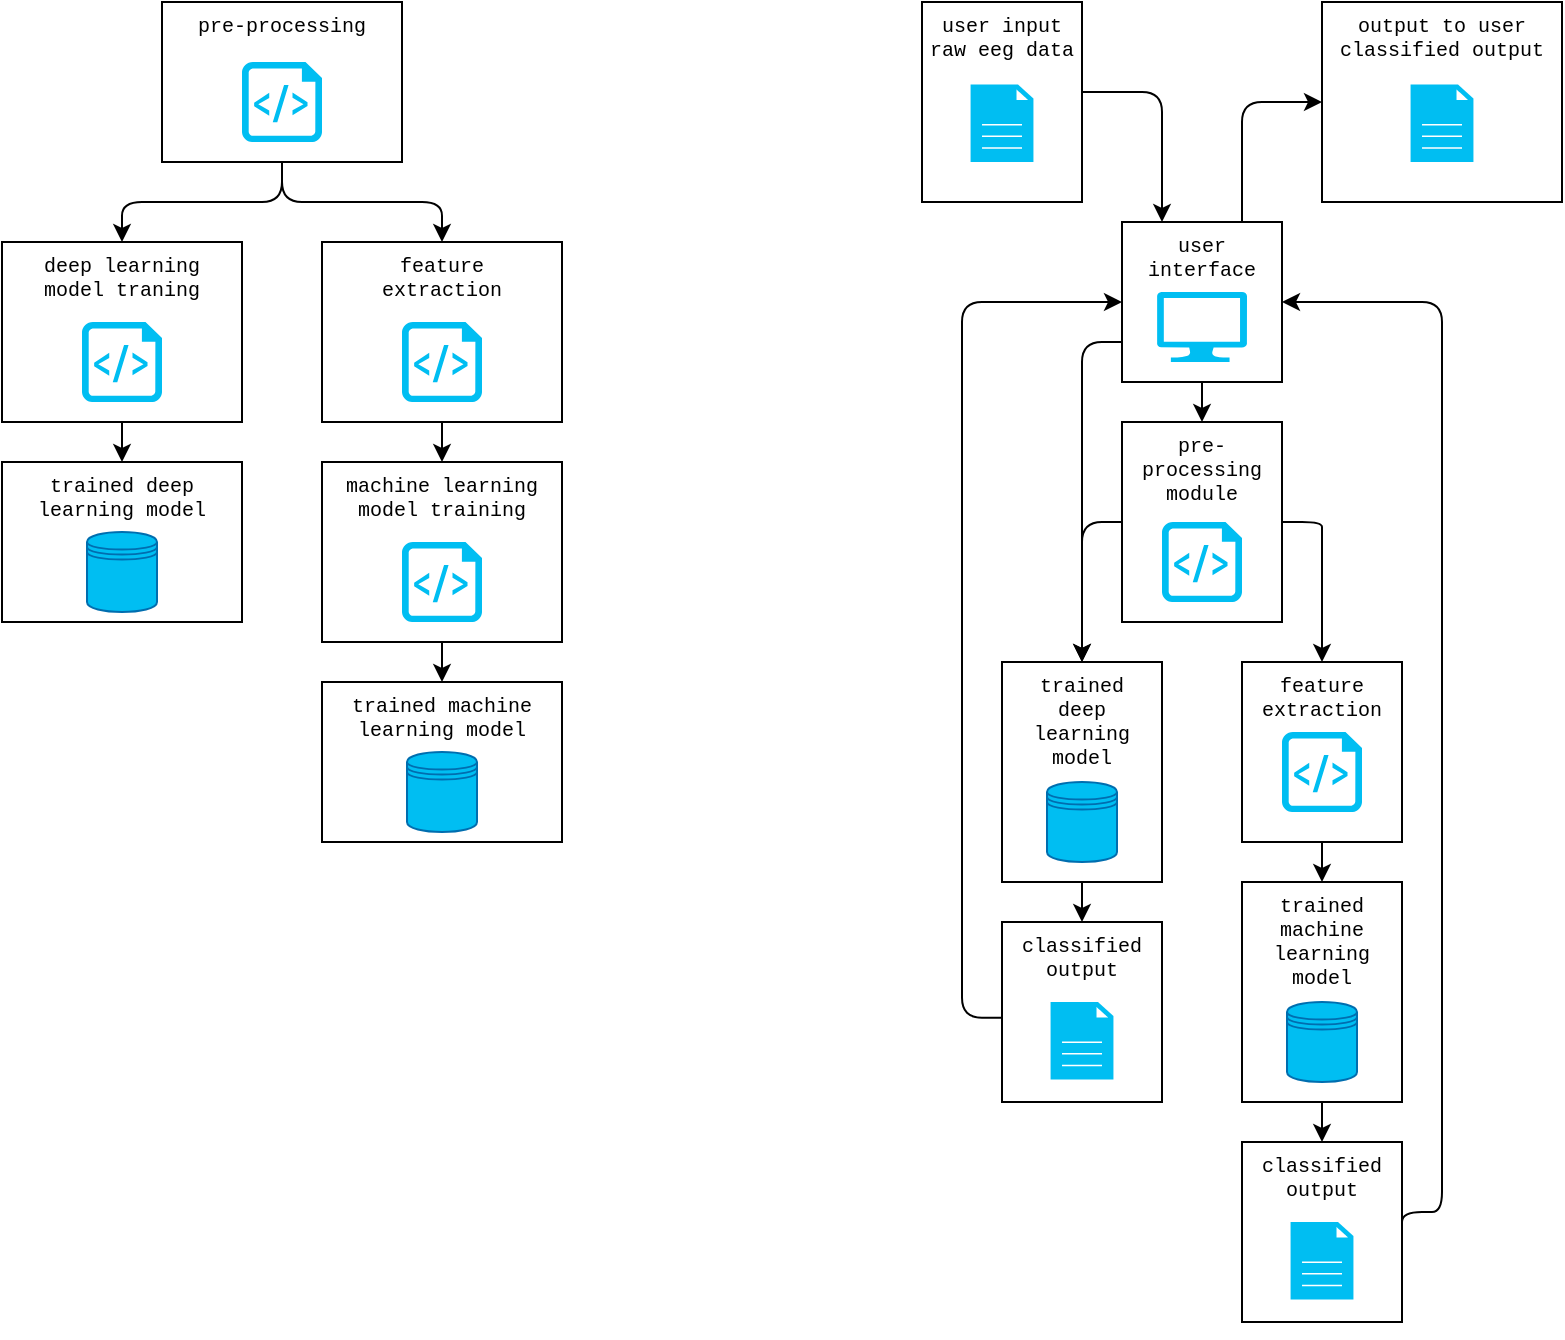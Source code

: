 <mxfile>
    <diagram id="NdFeqJon0fXyT9kzmWZc" name="Page-1">
        <mxGraphModel dx="426" dy="636" grid="1" gridSize="10" guides="1" tooltips="1" connect="1" arrows="1" fold="1" page="1" pageScale="1" pageWidth="850" pageHeight="1100" math="0" shadow="0">
            <root>
                <mxCell id="0"/>
                <mxCell id="1" parent="0"/>
                <mxCell id="81" value="&lt;span style=&quot;text-align: left;&quot;&gt;output to user&lt;/span&gt;&lt;br style=&quot;text-align: left;&quot;&gt;&lt;span style=&quot;text-align: left;&quot;&gt;classified output&lt;/span&gt;" style="whiteSpace=wrap;html=1;fontSize=10;fontFamily=Courier New;align=center;horizontal=1;verticalAlign=top;" parent="1" vertex="1">
                    <mxGeometry x="700" y="40" width="120" height="100" as="geometry"/>
                </mxCell>
                <mxCell id="16" style="edgeStyle=orthogonalEdgeStyle;html=1;fontFamily=Courier New;fontSize=10;" parent="1" source="4" target="13" edge="1">
                    <mxGeometry relative="1" as="geometry"/>
                </mxCell>
                <mxCell id="4" value="deep learning&lt;br&gt;model traning" style="whiteSpace=wrap;html=1;fontSize=10;fontFamily=Courier New;verticalAlign=top;align=center;" parent="1" vertex="1">
                    <mxGeometry x="40" y="160" width="120" height="90" as="geometry"/>
                </mxCell>
                <mxCell id="15" style="edgeStyle=orthogonalEdgeStyle;html=1;fontFamily=Courier New;fontSize=10;" parent="1" source="5" target="14" edge="1">
                    <mxGeometry relative="1" as="geometry"/>
                </mxCell>
                <mxCell id="5" value="machine learning&lt;br&gt;model training" style="whiteSpace=wrap;html=1;fontSize=10;fontFamily=Courier New;verticalAlign=top;align=center;" parent="1" vertex="1">
                    <mxGeometry x="200" y="270" width="120" height="90" as="geometry"/>
                </mxCell>
                <mxCell id="12" style="edgeStyle=orthogonalEdgeStyle;html=1;fontFamily=Courier New;fontSize=10;" parent="1" source="6" target="5" edge="1">
                    <mxGeometry relative="1" as="geometry"/>
                </mxCell>
                <mxCell id="6" value="feature&lt;br&gt;extraction" style="whiteSpace=wrap;html=1;fontSize=10;fontFamily=Courier New;verticalAlign=top;align=center;" parent="1" vertex="1">
                    <mxGeometry x="200" y="160" width="120" height="90" as="geometry"/>
                </mxCell>
                <mxCell id="46" style="edgeStyle=orthogonalEdgeStyle;html=1;fontFamily=Courier New;fontSize=10;exitX=0.75;exitY=0;exitDx=0;exitDy=0;align=center;verticalAlign=top;entryX=0;entryY=0.5;entryDx=0;entryDy=0;" parent="1" source="7" target="81" edge="1">
                    <mxGeometry relative="1" as="geometry">
                        <mxPoint x="650" y="50" as="targetPoint"/>
                        <Array as="points">
                            <mxPoint x="660" y="90"/>
                        </Array>
                    </mxGeometry>
                </mxCell>
                <mxCell id="54" style="edgeStyle=orthogonalEdgeStyle;html=1;fontFamily=Courier New;fontSize=10;entryX=0.25;entryY=0;entryDx=0;entryDy=0;align=center;verticalAlign=top;" parent="1" source="83" target="7" edge="1">
                    <mxGeometry relative="1" as="geometry">
                        <mxPoint x="600" y="85" as="sourcePoint"/>
                        <mxPoint x="620" y="108" as="targetPoint"/>
                        <Array as="points">
                            <mxPoint x="620" y="85"/>
                        </Array>
                    </mxGeometry>
                </mxCell>
                <mxCell id="57" style="edgeStyle=orthogonalEdgeStyle;html=1;fontFamily=Courier New;fontSize=10;exitX=0.5;exitY=1;exitDx=0;exitDy=0;align=center;verticalAlign=top;" parent="1" source="7" target="18" edge="1">
                    <mxGeometry relative="1" as="geometry"/>
                </mxCell>
                <mxCell id="61" style="edgeStyle=orthogonalEdgeStyle;html=1;exitX=0;exitY=0.75;exitDx=0;exitDy=0;fontFamily=Courier New;fontSize=10;entryX=0.5;entryY=0;entryDx=0;entryDy=0;align=center;verticalAlign=top;" parent="1" source="7" target="17" edge="1">
                    <mxGeometry relative="1" as="geometry">
                        <mxPoint x="590" y="350" as="targetPoint"/>
                        <Array as="points">
                            <mxPoint x="580" y="210"/>
                        </Array>
                    </mxGeometry>
                </mxCell>
                <mxCell id="7" value="user&lt;br&gt;interface" style="whiteSpace=wrap;html=1;fontSize=10;fontFamily=Courier New;align=center;verticalAlign=top;" parent="1" vertex="1">
                    <mxGeometry x="600" y="150" width="80" height="80" as="geometry"/>
                </mxCell>
                <mxCell id="10" style="edgeStyle=orthogonalEdgeStyle;html=1;entryX=0.5;entryY=0;entryDx=0;entryDy=0;fontFamily=Courier New;fontSize=10;" parent="1" source="8" target="6" edge="1">
                    <mxGeometry relative="1" as="geometry"/>
                </mxCell>
                <mxCell id="11" style="edgeStyle=orthogonalEdgeStyle;html=1;fontFamily=Courier New;fontSize=10;" parent="1" source="8" target="4" edge="1">
                    <mxGeometry relative="1" as="geometry"/>
                </mxCell>
                <mxCell id="8" value="pre-processing" style="whiteSpace=wrap;html=1;fontSize=10;fontFamily=Courier New;verticalAlign=top;align=center;" parent="1" vertex="1">
                    <mxGeometry x="120" y="40" width="120" height="80" as="geometry"/>
                </mxCell>
                <mxCell id="13" value="trained deep&lt;br&gt;learning model" style="whiteSpace=wrap;html=1;fontSize=10;fontFamily=Courier New;verticalAlign=top;align=center;" parent="1" vertex="1">
                    <mxGeometry x="40" y="270" width="120" height="80" as="geometry"/>
                </mxCell>
                <mxCell id="14" value="trained machine&lt;br&gt;learning model" style="whiteSpace=wrap;html=1;fontSize=10;fontFamily=Courier New;verticalAlign=top;align=center;" parent="1" vertex="1">
                    <mxGeometry x="200" y="380" width="120" height="80" as="geometry"/>
                </mxCell>
                <mxCell id="59" style="edgeStyle=orthogonalEdgeStyle;html=1;fontFamily=Courier New;fontSize=10;align=center;verticalAlign=top;entryX=0.5;entryY=0;entryDx=0;entryDy=0;" parent="1" source="17" target="89" edge="1">
                    <mxGeometry relative="1" as="geometry">
                        <mxPoint x="580" y="510" as="targetPoint"/>
                    </mxGeometry>
                </mxCell>
                <mxCell id="17" value="trained&lt;br&gt;deep&lt;br&gt;learning&lt;br&gt;model" style="whiteSpace=wrap;html=1;fontSize=10;fontFamily=Courier New;verticalAlign=top;align=center;" parent="1" vertex="1">
                    <mxGeometry x="540" y="370" width="80" height="110" as="geometry"/>
                </mxCell>
                <mxCell id="26" value="" style="edgeStyle=orthogonalEdgeStyle;html=1;fontFamily=Courier New;fontSize=10;entryX=0.5;entryY=0;entryDx=0;entryDy=0;align=center;verticalAlign=top;exitX=1;exitY=0.5;exitDx=0;exitDy=0;" parent="1" source="18" target="92" edge="1">
                    <mxGeometry relative="1" as="geometry">
                        <mxPoint x="700" y="370" as="targetPoint"/>
                        <Array as="points">
                            <mxPoint x="700" y="300"/>
                            <mxPoint x="700" y="305"/>
                        </Array>
                    </mxGeometry>
                </mxCell>
                <mxCell id="58" style="edgeStyle=orthogonalEdgeStyle;html=1;entryX=0.5;entryY=0;entryDx=0;entryDy=0;fontFamily=Courier New;fontSize=10;exitX=0;exitY=0.5;exitDx=0;exitDy=0;align=center;verticalAlign=top;" parent="1" source="18" target="17" edge="1">
                    <mxGeometry relative="1" as="geometry"/>
                </mxCell>
                <mxCell id="18" value="pre-processing&lt;br&gt;module" style="whiteSpace=wrap;html=1;fontSize=10;fontFamily=Courier New;align=center;verticalAlign=top;" parent="1" vertex="1">
                    <mxGeometry x="600" y="250" width="80" height="100" as="geometry"/>
                </mxCell>
                <mxCell id="49" value="" style="group;align=center;verticalAlign=top;" parent="1" vertex="1" connectable="0">
                    <mxGeometry x="660" y="610" width="80" height="90" as="geometry"/>
                </mxCell>
                <mxCell id="47" value="classified&lt;br&gt;output" style="whiteSpace=wrap;html=1;fontSize=10;fontFamily=Courier New;align=center;horizontal=1;verticalAlign=top;" parent="49" vertex="1">
                    <mxGeometry width="80" height="90" as="geometry"/>
                </mxCell>
                <mxCell id="48" value="&lt;div style=&quot;&quot;&gt;&lt;span style=&quot;color: rgb(186, 0, 0); font-family: monospace; font-size: 0px;&quot;&gt;cc&lt;/span&gt;&lt;br&gt;&lt;/div&gt;" style="sketch=0;pointerEvents=1;shadow=0;dashed=0;html=1;labelPosition=center;verticalLabelPosition=bottom;verticalAlign=top;align=center;outlineConnect=0;shape=mxgraph.veeam2.file;fontFamily=Courier New;fontSize=10;fillColor=#00BEF2;fontColor=#ffffff;strokeColor=#006EAF;" parent="49" vertex="1">
                    <mxGeometry x="24.29" y="40" width="31.43" height="38.75" as="geometry"/>
                </mxCell>
                <mxCell id="51" value="trained&lt;br&gt;machine&lt;br&gt;learning&lt;br&gt;model" style="whiteSpace=wrap;html=1;fontSize=10;fontFamily=Courier New;verticalAlign=top;align=center;" parent="1" vertex="1">
                    <mxGeometry x="660" y="480" width="80" height="110" as="geometry"/>
                </mxCell>
                <mxCell id="52" value="" style="edgeStyle=orthogonalEdgeStyle;html=1;fontFamily=Courier New;fontSize=10;exitX=0.5;exitY=1;exitDx=0;exitDy=0;align=center;verticalAlign=top;" parent="1" source="51" target="47" edge="1">
                    <mxGeometry relative="1" as="geometry">
                        <mxPoint x="730" y="610" as="sourcePoint"/>
                        <mxPoint x="730" y="650" as="targetPoint"/>
                    </mxGeometry>
                </mxCell>
                <mxCell id="53" style="edgeStyle=orthogonalEdgeStyle;html=1;entryX=1;entryY=0.5;entryDx=0;entryDy=0;fontFamily=Courier New;fontSize=10;align=center;verticalAlign=top;exitX=1;exitY=0.5;exitDx=0;exitDy=0;" parent="1" source="47" target="7" edge="1">
                    <mxGeometry relative="1" as="geometry">
                        <mxPoint x="820" y="570" as="sourcePoint"/>
                        <Array as="points">
                            <mxPoint x="760" y="645"/>
                            <mxPoint x="760" y="190"/>
                        </Array>
                    </mxGeometry>
                </mxCell>
                <mxCell id="69" value="" style="verticalLabelPosition=bottom;html=1;verticalAlign=top;align=center;strokeColor=none;fillColor=#00BEF2;shape=mxgraph.azure.script_file;pointerEvents=1;fontFamily=Courier New;fontSize=10;" parent="1" vertex="1">
                    <mxGeometry x="160" y="70" width="40" height="40" as="geometry"/>
                </mxCell>
                <mxCell id="70" value="" style="verticalLabelPosition=bottom;html=1;verticalAlign=top;align=center;strokeColor=none;fillColor=#00BEF2;shape=mxgraph.azure.script_file;pointerEvents=1;fontFamily=Courier New;fontSize=10;" parent="1" vertex="1">
                    <mxGeometry x="80" y="200" width="40" height="40" as="geometry"/>
                </mxCell>
                <mxCell id="71" value="" style="verticalLabelPosition=bottom;html=1;verticalAlign=top;align=center;strokeColor=none;fillColor=#00BEF2;shape=mxgraph.azure.script_file;pointerEvents=1;fontFamily=Courier New;fontSize=10;" parent="1" vertex="1">
                    <mxGeometry x="240" y="200" width="40" height="40" as="geometry"/>
                </mxCell>
                <mxCell id="72" value="" style="verticalLabelPosition=bottom;html=1;verticalAlign=top;align=center;strokeColor=none;fillColor=#00BEF2;shape=mxgraph.azure.script_file;pointerEvents=1;fontFamily=Courier New;fontSize=10;" parent="1" vertex="1">
                    <mxGeometry x="240" y="310" width="40" height="40" as="geometry"/>
                </mxCell>
                <mxCell id="73" value="" style="verticalLabelPosition=bottom;html=1;verticalAlign=top;align=center;strokeColor=none;fillColor=#00BEF2;shape=mxgraph.azure.script_file;pointerEvents=1;fontFamily=Courier New;fontSize=10;" parent="1" vertex="1">
                    <mxGeometry x="620" y="300" width="40" height="40" as="geometry"/>
                </mxCell>
                <mxCell id="75" value="" style="shape=datastore;whiteSpace=wrap;html=1;labelPosition=center;verticalLabelPosition=bottom;align=center;verticalAlign=top;fontFamily=Courier New;fontSize=10;fillColor=#00BEF2;fontColor=#ffffff;strokeColor=#006EAF;" parent="1" vertex="1">
                    <mxGeometry x="82.5" y="305" width="35" height="40" as="geometry"/>
                </mxCell>
                <mxCell id="76" value="" style="shape=datastore;whiteSpace=wrap;html=1;labelPosition=center;verticalLabelPosition=bottom;align=center;verticalAlign=top;fontFamily=Courier New;fontSize=10;fillColor=#00BEF2;fontColor=#ffffff;strokeColor=#006EAF;" parent="1" vertex="1">
                    <mxGeometry x="242.5" y="415" width="35" height="40" as="geometry"/>
                </mxCell>
                <mxCell id="77" value="" style="verticalLabelPosition=bottom;html=1;verticalAlign=top;align=center;strokeColor=none;fillColor=#00BEF2;shape=mxgraph.azure.computer;pointerEvents=1;fontFamily=Courier New;fontSize=10;" parent="1" vertex="1">
                    <mxGeometry x="617.5" y="185" width="45" height="35" as="geometry"/>
                </mxCell>
                <mxCell id="78" value="" style="shape=datastore;whiteSpace=wrap;html=1;labelPosition=center;verticalLabelPosition=bottom;align=center;verticalAlign=top;fontFamily=Courier New;fontSize=10;fillColor=#00BEF2;fontColor=#ffffff;strokeColor=#006EAF;" parent="1" vertex="1">
                    <mxGeometry x="562.5" y="430" width="35" height="40" as="geometry"/>
                </mxCell>
                <mxCell id="79" value="" style="shape=datastore;whiteSpace=wrap;html=1;labelPosition=center;verticalLabelPosition=bottom;align=center;verticalAlign=top;fontFamily=Courier New;fontSize=10;fillColor=#00BEF2;fontColor=#ffffff;strokeColor=#006EAF;" parent="1" vertex="1">
                    <mxGeometry x="682.5" y="540" width="35" height="40" as="geometry"/>
                </mxCell>
                <mxCell id="82" value="&lt;div style=&quot;&quot;&gt;&lt;span style=&quot;color: rgb(186, 0, 0); font-family: monospace; font-size: 0px;&quot;&gt;CCCCCC&lt;/span&gt;&lt;br&gt;&lt;/div&gt;" style="sketch=0;pointerEvents=1;shadow=0;dashed=0;html=1;labelPosition=center;verticalLabelPosition=bottom;verticalAlign=top;align=center;outlineConnect=0;shape=mxgraph.veeam2.file;fontFamily=Courier New;fontSize=10;fillColor=#00BEF2;fontColor=#ffffff;strokeColor=#006EAF;" parent="1" vertex="1">
                    <mxGeometry x="744.29" y="81.25" width="31.43" height="38.75" as="geometry"/>
                </mxCell>
                <mxCell id="83" value="&lt;span style=&quot;text-align: left;&quot;&gt;user input&lt;br&gt;raw eeg data&lt;br&gt;&lt;/span&gt;" style="whiteSpace=wrap;html=1;fontSize=10;fontFamily=Courier New;align=center;horizontal=1;verticalAlign=top;" parent="1" vertex="1">
                    <mxGeometry x="500" y="40" width="80" height="100" as="geometry"/>
                </mxCell>
                <mxCell id="85" value="&lt;div style=&quot;&quot;&gt;&lt;span style=&quot;color: rgb(186, 0, 0); font-family: monospace; font-size: 0px;&quot;&gt;CCCCCC&lt;/span&gt;&lt;br&gt;&lt;/div&gt;" style="sketch=0;pointerEvents=1;shadow=0;dashed=0;html=1;labelPosition=center;verticalLabelPosition=bottom;verticalAlign=top;align=center;outlineConnect=0;shape=mxgraph.veeam2.file;fontFamily=Courier New;fontSize=10;fillColor=#00BEF2;fontColor=#ffffff;strokeColor=#006EAF;" parent="1" vertex="1">
                    <mxGeometry x="524.29" y="81.25" width="31.43" height="38.75" as="geometry"/>
                </mxCell>
                <mxCell id="88" value="" style="group;align=center;verticalAlign=top;" parent="1" vertex="1" connectable="0">
                    <mxGeometry x="540" y="500" width="80" height="90" as="geometry"/>
                </mxCell>
                <mxCell id="89" value="classified&lt;br&gt;output" style="whiteSpace=wrap;html=1;fontSize=10;fontFamily=Courier New;align=center;horizontal=1;verticalAlign=top;" parent="88" vertex="1">
                    <mxGeometry width="80" height="90" as="geometry"/>
                </mxCell>
                <mxCell id="90" value="&lt;div style=&quot;&quot;&gt;&lt;span style=&quot;color: rgb(186, 0, 0); font-family: monospace; font-size: 0px;&quot;&gt;cc&lt;/span&gt;&lt;br&gt;&lt;/div&gt;" style="sketch=0;pointerEvents=1;shadow=0;dashed=0;html=1;labelPosition=center;verticalLabelPosition=bottom;verticalAlign=top;align=center;outlineConnect=0;shape=mxgraph.veeam2.file;fontFamily=Courier New;fontSize=10;fillColor=#00BEF2;fontColor=#ffffff;strokeColor=#006EAF;" parent="88" vertex="1">
                    <mxGeometry x="24.29" y="40" width="31.43" height="38.75" as="geometry"/>
                </mxCell>
                <mxCell id="91" style="edgeStyle=orthogonalEdgeStyle;html=1;entryX=0;entryY=0.5;entryDx=0;entryDy=0;fontFamily=Courier New;fontSize=10;exitX=0.006;exitY=0.532;exitDx=0;exitDy=0;exitPerimeter=0;" parent="1" source="89" target="7" edge="1">
                    <mxGeometry relative="1" as="geometry">
                        <Array as="points">
                            <mxPoint x="520" y="548"/>
                            <mxPoint x="520" y="190"/>
                        </Array>
                    </mxGeometry>
                </mxCell>
                <mxCell id="94" value="" style="edgeStyle=none;html=1;entryX=0.5;entryY=0;entryDx=0;entryDy=0;" edge="1" parent="1" source="92" target="51">
                    <mxGeometry relative="1" as="geometry">
                        <mxPoint x="700" y="470" as="targetPoint"/>
                    </mxGeometry>
                </mxCell>
                <mxCell id="92" value="feature&lt;br&gt;extraction" style="whiteSpace=wrap;html=1;fontSize=10;fontFamily=Courier New;verticalAlign=top;align=center;" vertex="1" parent="1">
                    <mxGeometry x="660" y="370" width="80" height="90" as="geometry"/>
                </mxCell>
                <mxCell id="93" value="" style="verticalLabelPosition=bottom;html=1;verticalAlign=top;align=center;strokeColor=none;fillColor=#00BEF2;shape=mxgraph.azure.script_file;pointerEvents=1;fontFamily=Courier New;fontSize=10;" vertex="1" parent="1">
                    <mxGeometry x="680" y="405" width="40" height="40" as="geometry"/>
                </mxCell>
            </root>
        </mxGraphModel>
    </diagram>
</mxfile>